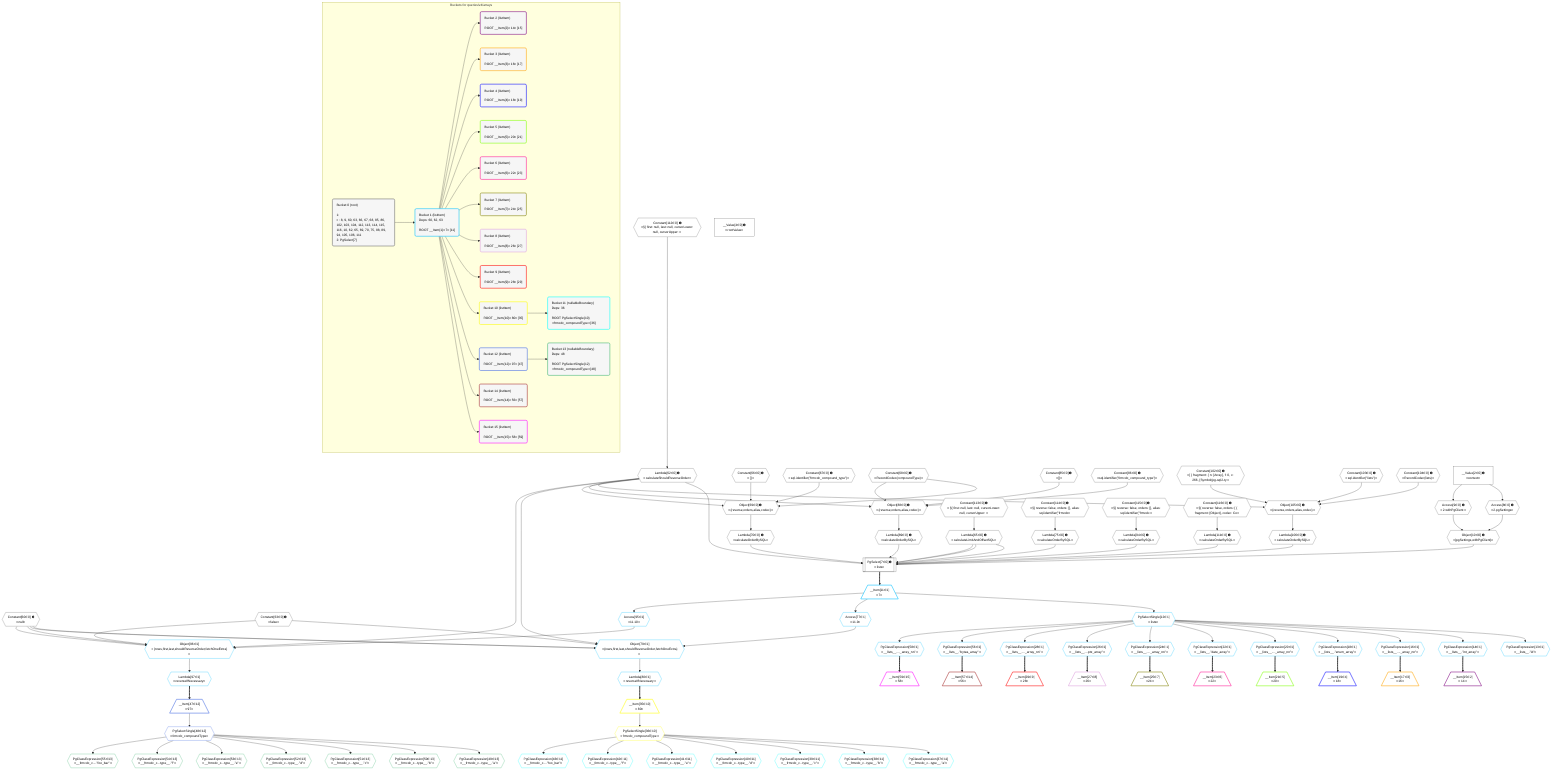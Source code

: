 %%{init: {'themeVariables': { 'fontSize': '12px'}}}%%
graph TD
    classDef path fill:#eee,stroke:#000,color:#000
    classDef plan fill:#fff,stroke-width:1px,color:#000
    classDef itemplan fill:#fff,stroke-width:2px,color:#000
    classDef unbatchedplan fill:#dff,stroke-width:1px,color:#000
    classDef sideeffectplan fill:#fcc,stroke-width:2px,color:#000
    classDef bucket fill:#f6f6f6,color:#000,stroke-width:2px,text-align:left


    %% plan dependencies
    PgSelect7[["PgSelect[7∈0] ➊<br />ᐸlistsᐳ"]]:::plan
    Object10{{"Object[10∈0] ➊<br />ᐸ{pgSettings,withPgClient}ᐳ"}}:::plan
    Lambda65{{"Lambda[65∈0] ➊<br />ᐸcalculateLimitAndOffsetSQLᐳ"}}:::plan
    Lambda70{{"Lambda[70∈0] ➊<br />ᐸcalculateOrderBySQLᐳ"}}:::plan
    Lambda75{{"Lambda[75∈0] ➊<br />ᐸcalculateOrderBySQLᐳ"}}:::plan
    Lambda89{{"Lambda[89∈0] ➊<br />ᐸcalculateOrderBySQLᐳ"}}:::plan
    Lambda94{{"Lambda[94∈0] ➊<br />ᐸcalculateOrderBySQLᐳ"}}:::plan
    Lambda62{{"Lambda[62∈0] ➊<br />ᐸcalculateShouldReverseOrderᐳ"}}:::plan
    Lambda106{{"Lambda[106∈0] ➊<br />ᐸcalculateOrderBySQLᐳ"}}:::plan
    Lambda111{{"Lambda[111∈0] ➊<br />ᐸcalculateOrderBySQLᐳ"}}:::plan
    Object10 & Lambda65 & Lambda70 & Lambda75 & Lambda65 & Lambda89 & Lambda94 & Lambda62 & Lambda65 & Lambda106 & Lambda111 --> PgSelect7
    Object69{{"Object[69∈0] ➊<br />ᐸ{reverse,orders,alias,codec}ᐳ"}}:::plan
    Constant66{{"Constant[66∈0] ➊<br />ᐸ[]ᐳ"}}:::plan
    Constant67{{"Constant[67∈0] ➊<br />ᐸsql.identifier(”frmcdc_compound_type”)ᐳ"}}:::plan
    Constant68{{"Constant[68∈0] ➊<br />ᐸRecordCodec(compoundType)ᐳ"}}:::plan
    Lambda62 & Constant66 & Constant67 & Constant68 --> Object69
    Object88{{"Object[88∈0] ➊<br />ᐸ{reverse,orders,alias,codec}ᐳ"}}:::plan
    Constant85{{"Constant[85∈0] ➊<br />ᐸ[]ᐳ"}}:::plan
    Constant86{{"Constant[86∈0] ➊<br />ᐸsql.identifier(”frmcdc_compound_type”)ᐳ"}}:::plan
    Lambda62 & Constant85 & Constant86 & Constant68 --> Object88
    Object105{{"Object[105∈0] ➊<br />ᐸ{reverse,orders,alias,codec}ᐳ"}}:::plan
    Constant102{{"Constant[102∈0] ➊<br />ᐸ[ { fragment: { n: [Array], f: 0, c: 266, [Symbol(pg-sql2-tyᐳ"}}:::plan
    Constant103{{"Constant[103∈0] ➊<br />ᐸsql.identifier(”lists”)ᐳ"}}:::plan
    Constant104{{"Constant[104∈0] ➊<br />ᐸRecordCodec(lists)ᐳ"}}:::plan
    Lambda62 & Constant102 & Constant103 & Constant104 --> Object105
    Access8{{"Access[8∈0] ➊<br />ᐸ2.pgSettingsᐳ"}}:::plan
    Access9{{"Access[9∈0] ➊<br />ᐸ2.withPgClientᐳ"}}:::plan
    Access8 & Access9 --> Object10
    __Value2["__Value[2∈0] ➊<br />ᐸcontextᐳ"]:::plan
    __Value2 --> Access8
    __Value2 --> Access9
    Constant112{{"Constant[112∈0] ➊<br />ᐸ§{ first: null, last: null, cursorLower: null, cursorUpper: ᐳ"}}:::plan
    Constant112 --> Lambda62
    Constant113{{"Constant[113∈0] ➊<br />ᐸ§{ first: null, last: null, cursorLower: null, cursorUpper: ᐳ"}}:::plan
    Constant113 --> Lambda65
    Object69 --> Lambda70
    Constant114{{"Constant[114∈0] ➊<br />ᐸ§{ reverse: false, orders: [], alias: sql.identifier(”frmcdcᐳ"}}:::plan
    Constant114 --> Lambda75
    Object88 --> Lambda89
    Constant115{{"Constant[115∈0] ➊<br />ᐸ§{ reverse: false, orders: [], alias: sql.identifier(”frmcdcᐳ"}}:::plan
    Constant115 --> Lambda94
    Object105 --> Lambda106
    Constant116{{"Constant[116∈0] ➊<br />ᐸ§{ reverse: false, orders: [ { fragment: [Object], codec: Coᐳ"}}:::plan
    Constant116 --> Lambda111
    __Value4["__Value[4∈0] ➊<br />ᐸrootValueᐳ"]:::plan
    Constant60{{"Constant[60∈0] ➊<br />ᐸnullᐳ"}}:::plan
    Constant63{{"Constant[63∈0] ➊<br />ᐸfalseᐳ"}}:::plan
    Object79{{"Object[79∈1]<br />ᐸ{rows,first,last,shouldReverseOrder,fetchOneExtra}ᐳ"}}:::plan
    Access77{{"Access[77∈1]<br />ᐸ11.9ᐳ"}}:::plan
    Access77 & Constant60 & Constant60 & Lambda62 & Constant63 --> Object79
    Object96{{"Object[96∈1]<br />ᐸ{rows,first,last,shouldReverseOrder,fetchOneExtra}ᐳ"}}:::plan
    Access95{{"Access[95∈1]<br />ᐸ11.10ᐳ"}}:::plan
    Access95 & Constant60 & Constant60 & Lambda62 & Constant63 --> Object96
    __Item11[/"__Item[11∈1]<br />ᐸ7ᐳ"\]:::itemplan
    PgSelect7 ==> __Item11
    PgSelectSingle12{{"PgSelectSingle[12∈1]<br />ᐸlistsᐳ"}}:::plan
    __Item11 --> PgSelectSingle12
    PgClassExpression13{{"PgClassExpression[13∈1]<br />ᐸ__lists__.”id”ᐳ"}}:::plan
    PgSelectSingle12 --> PgClassExpression13
    PgClassExpression14{{"PgClassExpression[14∈1]<br />ᐸ__lists__.”int_array”ᐳ"}}:::plan
    PgSelectSingle12 --> PgClassExpression14
    PgClassExpression16{{"PgClassExpression[16∈1]<br />ᐸ__lists__...._array_nn”ᐳ"}}:::plan
    PgSelectSingle12 --> PgClassExpression16
    PgClassExpression18{{"PgClassExpression[18∈1]<br />ᐸ__lists__.”enum_array”ᐳ"}}:::plan
    PgSelectSingle12 --> PgClassExpression18
    PgClassExpression20{{"PgClassExpression[20∈1]<br />ᐸ__lists__...._array_nn”ᐳ"}}:::plan
    PgSelectSingle12 --> PgClassExpression20
    PgClassExpression22{{"PgClassExpression[22∈1]<br />ᐸ__lists__.”date_array”ᐳ"}}:::plan
    PgSelectSingle12 --> PgClassExpression22
    PgClassExpression24{{"PgClassExpression[24∈1]<br />ᐸ__lists__...._array_nn”ᐳ"}}:::plan
    PgSelectSingle12 --> PgClassExpression24
    PgClassExpression26{{"PgClassExpression[26∈1]<br />ᐸ__lists__....ptz_array”ᐳ"}}:::plan
    PgSelectSingle12 --> PgClassExpression26
    PgClassExpression28{{"PgClassExpression[28∈1]<br />ᐸ__lists__...._array_nn”ᐳ"}}:::plan
    PgSelectSingle12 --> PgClassExpression28
    PgClassExpression56{{"PgClassExpression[56∈1]<br />ᐸ__lists__.”bytea_array”ᐳ"}}:::plan
    PgSelectSingle12 --> PgClassExpression56
    PgClassExpression58{{"PgClassExpression[58∈1]<br />ᐸ__lists__...._array_nn”ᐳ"}}:::plan
    PgSelectSingle12 --> PgClassExpression58
    __Item11 --> Access77
    Lambda80{{"Lambda[80∈1]<br />ᐸreverseIfNecessaryᐳ"}}:::plan
    Object79 --> Lambda80
    __Item11 --> Access95
    Lambda97{{"Lambda[97∈1]<br />ᐸreverseIfNecessaryᐳ"}}:::plan
    Object96 --> Lambda97
    __Item15[/"__Item[15∈2]<br />ᐸ14ᐳ"\]:::itemplan
    PgClassExpression14 ==> __Item15
    __Item17[/"__Item[17∈3]<br />ᐸ16ᐳ"\]:::itemplan
    PgClassExpression16 ==> __Item17
    __Item19[/"__Item[19∈4]<br />ᐸ18ᐳ"\]:::itemplan
    PgClassExpression18 ==> __Item19
    __Item21[/"__Item[21∈5]<br />ᐸ20ᐳ"\]:::itemplan
    PgClassExpression20 ==> __Item21
    __Item23[/"__Item[23∈6]<br />ᐸ22ᐳ"\]:::itemplan
    PgClassExpression22 ==> __Item23
    __Item25[/"__Item[25∈7]<br />ᐸ24ᐳ"\]:::itemplan
    PgClassExpression24 ==> __Item25
    __Item27[/"__Item[27∈8]<br />ᐸ26ᐳ"\]:::itemplan
    PgClassExpression26 ==> __Item27
    __Item29[/"__Item[29∈9]<br />ᐸ28ᐳ"\]:::itemplan
    PgClassExpression28 ==> __Item29
    __Item35[/"__Item[35∈10]<br />ᐸ80ᐳ"\]:::itemplan
    Lambda80 ==> __Item35
    PgSelectSingle36{{"PgSelectSingle[36∈10]<br />ᐸfrmcdc_compoundTypeᐳ"}}:::plan
    __Item35 --> PgSelectSingle36
    PgClassExpression37{{"PgClassExpression[37∈11]<br />ᐸ__frmcdc_c...type__.”a”ᐳ"}}:::plan
    PgSelectSingle36 --> PgClassExpression37
    PgClassExpression38{{"PgClassExpression[38∈11]<br />ᐸ__frmcdc_c...type__.”b”ᐳ"}}:::plan
    PgSelectSingle36 --> PgClassExpression38
    PgClassExpression39{{"PgClassExpression[39∈11]<br />ᐸ__frmcdc_c...type__.”c”ᐳ"}}:::plan
    PgSelectSingle36 --> PgClassExpression39
    PgClassExpression40{{"PgClassExpression[40∈11]<br />ᐸ__frmcdc_c...type__.”d”ᐳ"}}:::plan
    PgSelectSingle36 --> PgClassExpression40
    PgClassExpression41{{"PgClassExpression[41∈11]<br />ᐸ__frmcdc_c...type__.”e”ᐳ"}}:::plan
    PgSelectSingle36 --> PgClassExpression41
    PgClassExpression42{{"PgClassExpression[42∈11]<br />ᐸ__frmcdc_c...type__.”f”ᐳ"}}:::plan
    PgSelectSingle36 --> PgClassExpression42
    PgClassExpression43{{"PgClassExpression[43∈11]<br />ᐸ__frmcdc_c....”foo_bar”ᐳ"}}:::plan
    PgSelectSingle36 --> PgClassExpression43
    __Item47[/"__Item[47∈12]<br />ᐸ97ᐳ"\]:::itemplan
    Lambda97 ==> __Item47
    PgSelectSingle48{{"PgSelectSingle[48∈12]<br />ᐸfrmcdc_compoundTypeᐳ"}}:::plan
    __Item47 --> PgSelectSingle48
    PgClassExpression49{{"PgClassExpression[49∈13]<br />ᐸ__frmcdc_c...type__.”a”ᐳ"}}:::plan
    PgSelectSingle48 --> PgClassExpression49
    PgClassExpression50{{"PgClassExpression[50∈13]<br />ᐸ__frmcdc_c...type__.”b”ᐳ"}}:::plan
    PgSelectSingle48 --> PgClassExpression50
    PgClassExpression51{{"PgClassExpression[51∈13]<br />ᐸ__frmcdc_c...type__.”c”ᐳ"}}:::plan
    PgSelectSingle48 --> PgClassExpression51
    PgClassExpression52{{"PgClassExpression[52∈13]<br />ᐸ__frmcdc_c...type__.”d”ᐳ"}}:::plan
    PgSelectSingle48 --> PgClassExpression52
    PgClassExpression53{{"PgClassExpression[53∈13]<br />ᐸ__frmcdc_c...type__.”e”ᐳ"}}:::plan
    PgSelectSingle48 --> PgClassExpression53
    PgClassExpression54{{"PgClassExpression[54∈13]<br />ᐸ__frmcdc_c...type__.”f”ᐳ"}}:::plan
    PgSelectSingle48 --> PgClassExpression54
    PgClassExpression55{{"PgClassExpression[55∈13]<br />ᐸ__frmcdc_c....”foo_bar”ᐳ"}}:::plan
    PgSelectSingle48 --> PgClassExpression55
    __Item57[/"__Item[57∈14]<br />ᐸ56ᐳ"\]:::itemplan
    PgClassExpression56 ==> __Item57
    __Item59[/"__Item[59∈15]<br />ᐸ58ᐳ"\]:::itemplan
    PgClassExpression58 ==> __Item59

    %% define steps

    subgraph "Buckets for queries/v4/arrays"
    Bucket0("Bucket 0 (root)<br /><br />1: <br />ᐳ: 8, 9, 60, 63, 66, 67, 68, 85, 86, 102, 103, 104, 112, 113, 114, 115, 116, 10, 62, 65, 69, 70, 75, 88, 89, 94, 105, 106, 111<br />2: PgSelect[7]"):::bucket
    classDef bucket0 stroke:#696969
    class Bucket0,__Value2,__Value4,PgSelect7,Access8,Access9,Object10,Constant60,Lambda62,Constant63,Lambda65,Constant66,Constant67,Constant68,Object69,Lambda70,Lambda75,Constant85,Constant86,Object88,Lambda89,Lambda94,Constant102,Constant103,Constant104,Object105,Lambda106,Lambda111,Constant112,Constant113,Constant114,Constant115,Constant116 bucket0
    Bucket1("Bucket 1 (listItem)<br />Deps: 60, 62, 63<br /><br />ROOT __Item{1}ᐸ7ᐳ[11]"):::bucket
    classDef bucket1 stroke:#00bfff
    class Bucket1,__Item11,PgSelectSingle12,PgClassExpression13,PgClassExpression14,PgClassExpression16,PgClassExpression18,PgClassExpression20,PgClassExpression22,PgClassExpression24,PgClassExpression26,PgClassExpression28,PgClassExpression56,PgClassExpression58,Access77,Object79,Lambda80,Access95,Object96,Lambda97 bucket1
    Bucket2("Bucket 2 (listItem)<br /><br />ROOT __Item{2}ᐸ14ᐳ[15]"):::bucket
    classDef bucket2 stroke:#7f007f
    class Bucket2,__Item15 bucket2
    Bucket3("Bucket 3 (listItem)<br /><br />ROOT __Item{3}ᐸ16ᐳ[17]"):::bucket
    classDef bucket3 stroke:#ffa500
    class Bucket3,__Item17 bucket3
    Bucket4("Bucket 4 (listItem)<br /><br />ROOT __Item{4}ᐸ18ᐳ[19]"):::bucket
    classDef bucket4 stroke:#0000ff
    class Bucket4,__Item19 bucket4
    Bucket5("Bucket 5 (listItem)<br /><br />ROOT __Item{5}ᐸ20ᐳ[21]"):::bucket
    classDef bucket5 stroke:#7fff00
    class Bucket5,__Item21 bucket5
    Bucket6("Bucket 6 (listItem)<br /><br />ROOT __Item{6}ᐸ22ᐳ[23]"):::bucket
    classDef bucket6 stroke:#ff1493
    class Bucket6,__Item23 bucket6
    Bucket7("Bucket 7 (listItem)<br /><br />ROOT __Item{7}ᐸ24ᐳ[25]"):::bucket
    classDef bucket7 stroke:#808000
    class Bucket7,__Item25 bucket7
    Bucket8("Bucket 8 (listItem)<br /><br />ROOT __Item{8}ᐸ26ᐳ[27]"):::bucket
    classDef bucket8 stroke:#dda0dd
    class Bucket8,__Item27 bucket8
    Bucket9("Bucket 9 (listItem)<br /><br />ROOT __Item{9}ᐸ28ᐳ[29]"):::bucket
    classDef bucket9 stroke:#ff0000
    class Bucket9,__Item29 bucket9
    Bucket10("Bucket 10 (listItem)<br /><br />ROOT __Item{10}ᐸ80ᐳ[35]"):::bucket
    classDef bucket10 stroke:#ffff00
    class Bucket10,__Item35,PgSelectSingle36 bucket10
    Bucket11("Bucket 11 (nullableBoundary)<br />Deps: 36<br /><br />ROOT PgSelectSingle{10}ᐸfrmcdc_compoundTypeᐳ[36]"):::bucket
    classDef bucket11 stroke:#00ffff
    class Bucket11,PgClassExpression37,PgClassExpression38,PgClassExpression39,PgClassExpression40,PgClassExpression41,PgClassExpression42,PgClassExpression43 bucket11
    Bucket12("Bucket 12 (listItem)<br /><br />ROOT __Item{12}ᐸ97ᐳ[47]"):::bucket
    classDef bucket12 stroke:#4169e1
    class Bucket12,__Item47,PgSelectSingle48 bucket12
    Bucket13("Bucket 13 (nullableBoundary)<br />Deps: 48<br /><br />ROOT PgSelectSingle{12}ᐸfrmcdc_compoundTypeᐳ[48]"):::bucket
    classDef bucket13 stroke:#3cb371
    class Bucket13,PgClassExpression49,PgClassExpression50,PgClassExpression51,PgClassExpression52,PgClassExpression53,PgClassExpression54,PgClassExpression55 bucket13
    Bucket14("Bucket 14 (listItem)<br /><br />ROOT __Item{14}ᐸ56ᐳ[57]"):::bucket
    classDef bucket14 stroke:#a52a2a
    class Bucket14,__Item57 bucket14
    Bucket15("Bucket 15 (listItem)<br /><br />ROOT __Item{15}ᐸ58ᐳ[59]"):::bucket
    classDef bucket15 stroke:#ff00ff
    class Bucket15,__Item59 bucket15
    Bucket0 --> Bucket1
    Bucket1 --> Bucket2 & Bucket3 & Bucket4 & Bucket5 & Bucket6 & Bucket7 & Bucket8 & Bucket9 & Bucket10 & Bucket12 & Bucket14 & Bucket15
    Bucket10 --> Bucket11
    Bucket12 --> Bucket13
    end